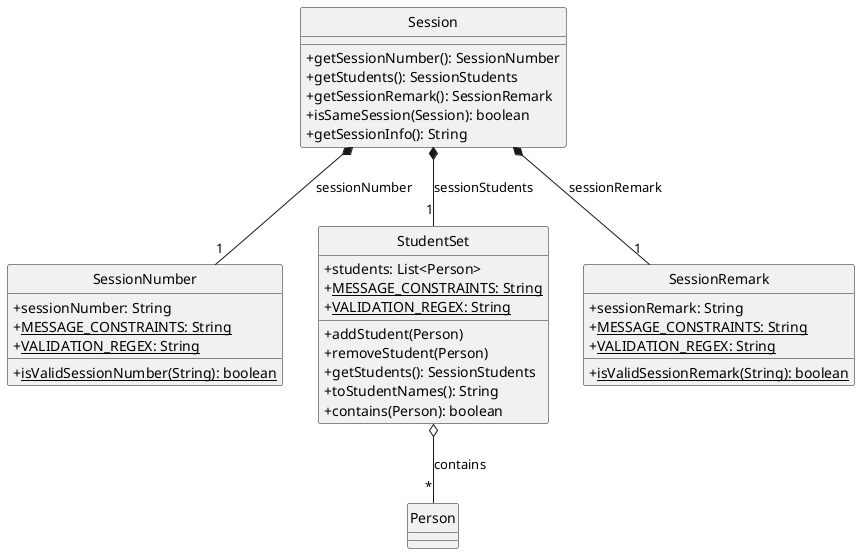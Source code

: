 @startuml Session
hide circle
skinparam classAttributeIconSize 0

class Session {
  + getSessionNumber(): SessionNumber
  + getStudents(): SessionStudents
  + getSessionRemark(): SessionRemark
  + isSameSession(Session): boolean
  + getSessionInfo(): String
}

class SessionNumber {
  + sessionNumber: String
  + <u>MESSAGE_CONSTRAINTS: String
  + <u>VALIDATION_REGEX: String
  + <u>isValidSessionNumber(String): boolean
}

class StudentSet {
  + students: List<Person>
  + <u>MESSAGE_CONSTRAINTS: String
  + <u>VALIDATION_REGEX: String
  + addStudent(Person)
  + removeStudent(Person)
  + getStudents(): SessionStudents
  + toStudentNames(): String
  + contains(Person): boolean
}

class SessionRemark {
  + sessionRemark: String
  + <u>MESSAGE_CONSTRAINTS: String
  + <u>VALIDATION_REGEX: String
  + <u>isValidSessionRemark(String): boolean
}

class Person {
}

Session *-- "1" SessionNumber: sessionNumber
Session *-- "1" StudentSet: sessionStudents
Session *-- "1" SessionRemark: sessionRemark
StudentSet o-- "*" Person: contains

@enduml
